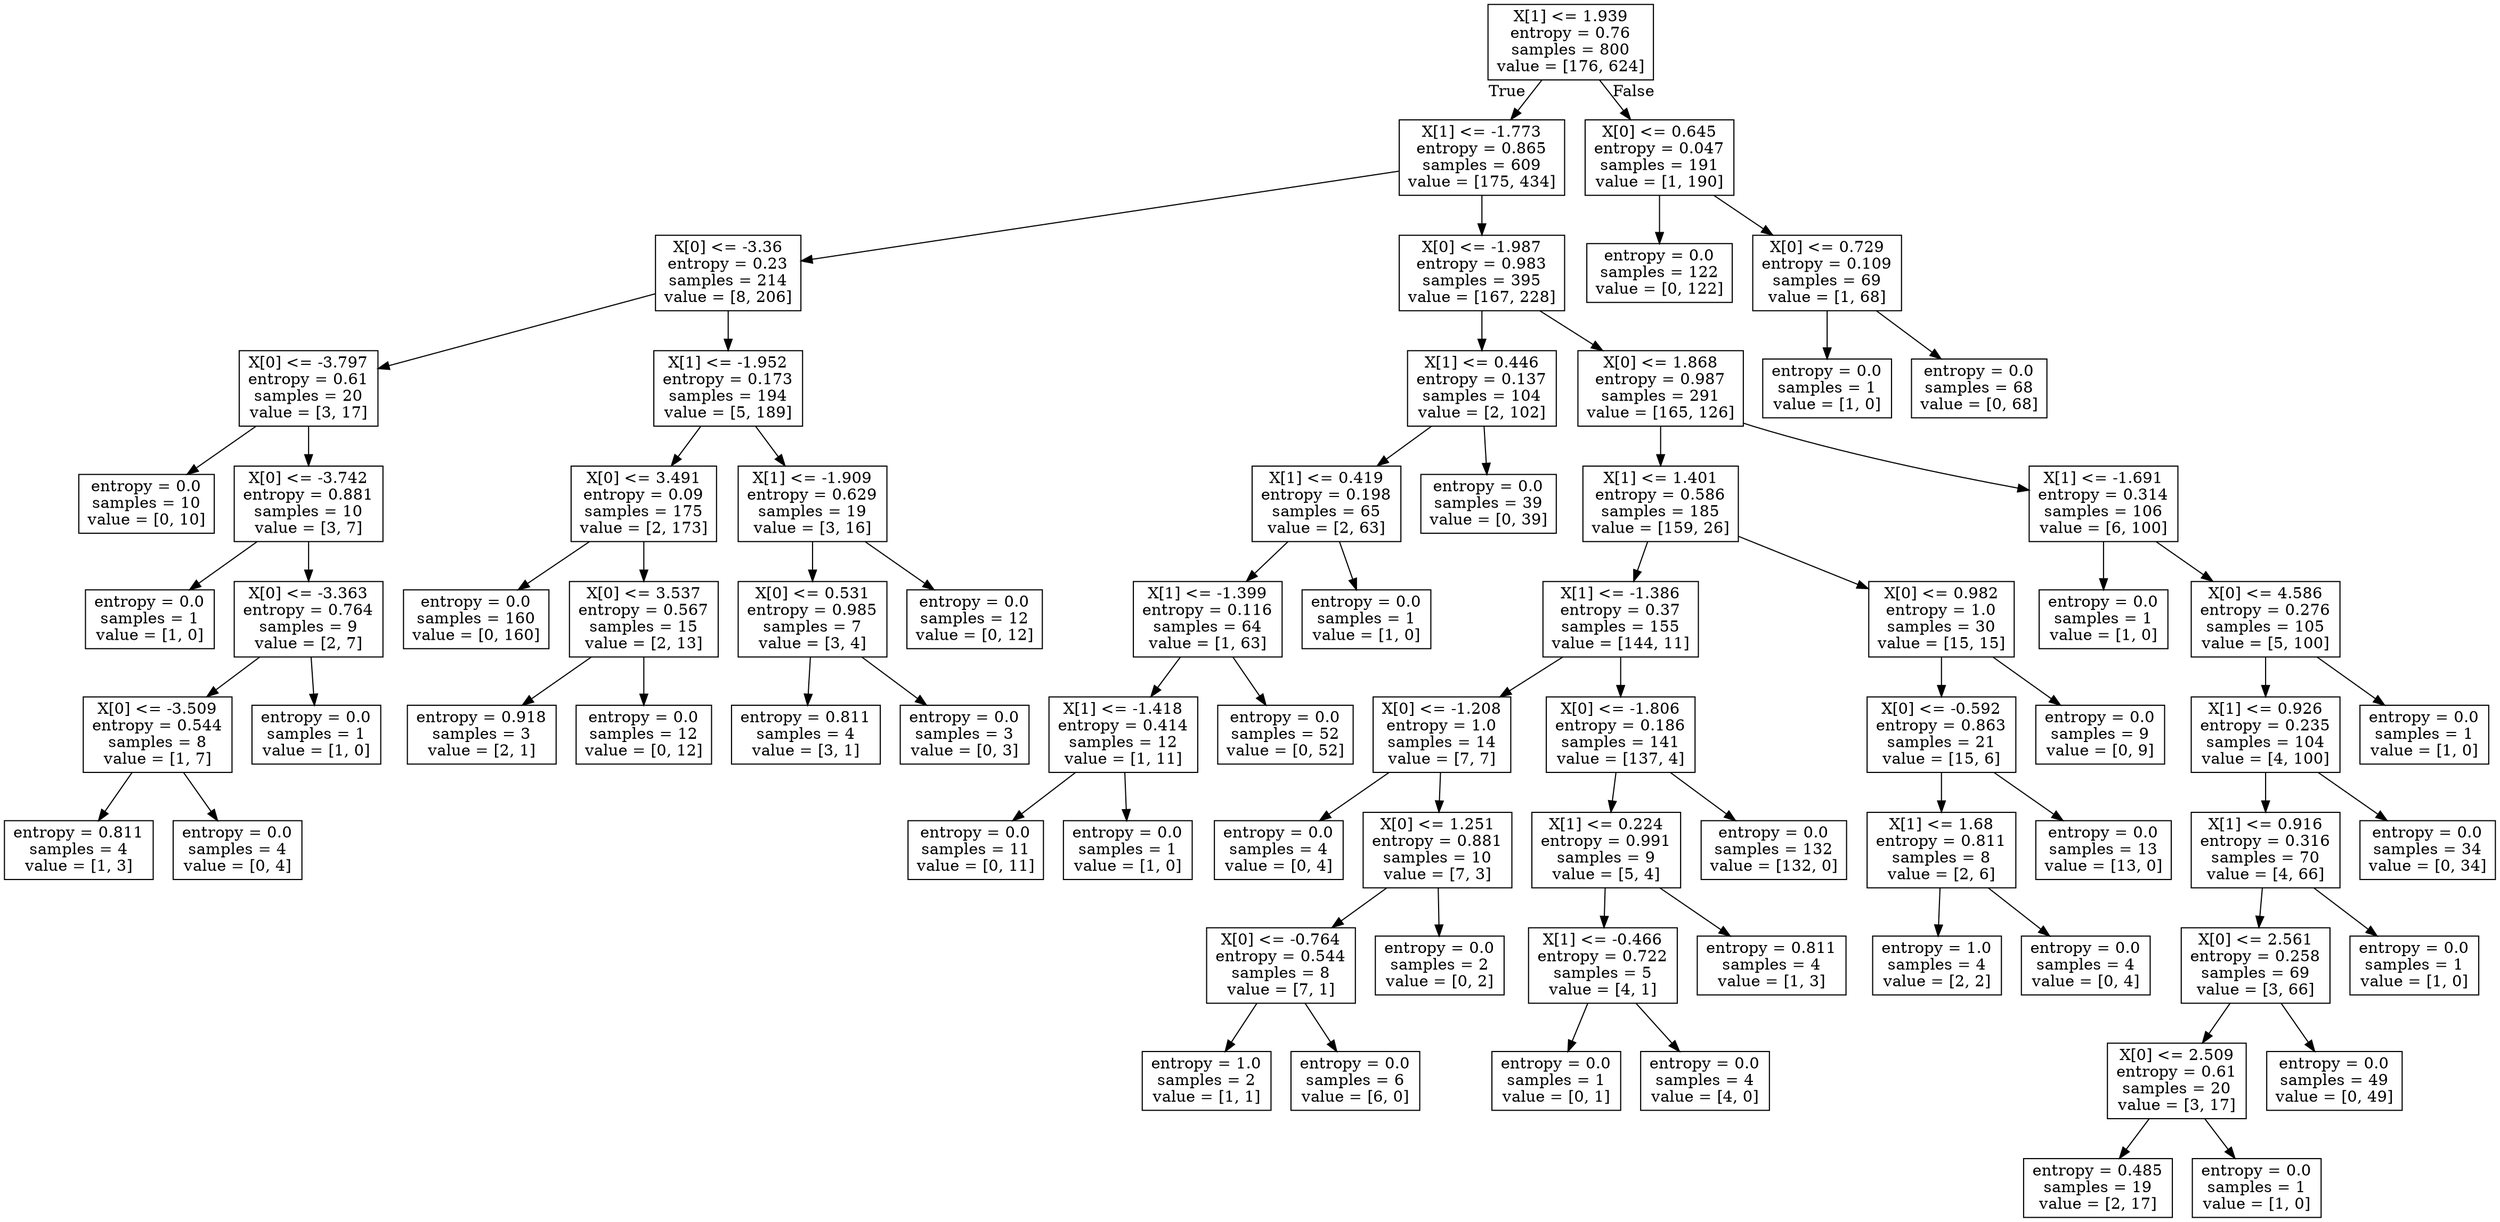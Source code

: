 digraph Tree {
node [shape=box] ;
0 [label="X[1] <= 1.939\nentropy = 0.76\nsamples = 800\nvalue = [176, 624]"] ;
1 [label="X[1] <= -1.773\nentropy = 0.865\nsamples = 609\nvalue = [175, 434]"] ;
0 -> 1 [labeldistance=2.5, labelangle=45, headlabel="True"] ;
2 [label="X[0] <= -3.36\nentropy = 0.23\nsamples = 214\nvalue = [8, 206]"] ;
1 -> 2 ;
3 [label="X[0] <= -3.797\nentropy = 0.61\nsamples = 20\nvalue = [3, 17]"] ;
2 -> 3 ;
4 [label="entropy = 0.0\nsamples = 10\nvalue = [0, 10]"] ;
3 -> 4 ;
5 [label="X[0] <= -3.742\nentropy = 0.881\nsamples = 10\nvalue = [3, 7]"] ;
3 -> 5 ;
6 [label="entropy = 0.0\nsamples = 1\nvalue = [1, 0]"] ;
5 -> 6 ;
7 [label="X[0] <= -3.363\nentropy = 0.764\nsamples = 9\nvalue = [2, 7]"] ;
5 -> 7 ;
8 [label="X[0] <= -3.509\nentropy = 0.544\nsamples = 8\nvalue = [1, 7]"] ;
7 -> 8 ;
9 [label="entropy = 0.811\nsamples = 4\nvalue = [1, 3]"] ;
8 -> 9 ;
10 [label="entropy = 0.0\nsamples = 4\nvalue = [0, 4]"] ;
8 -> 10 ;
11 [label="entropy = 0.0\nsamples = 1\nvalue = [1, 0]"] ;
7 -> 11 ;
12 [label="X[1] <= -1.952\nentropy = 0.173\nsamples = 194\nvalue = [5, 189]"] ;
2 -> 12 ;
13 [label="X[0] <= 3.491\nentropy = 0.09\nsamples = 175\nvalue = [2, 173]"] ;
12 -> 13 ;
14 [label="entropy = 0.0\nsamples = 160\nvalue = [0, 160]"] ;
13 -> 14 ;
15 [label="X[0] <= 3.537\nentropy = 0.567\nsamples = 15\nvalue = [2, 13]"] ;
13 -> 15 ;
16 [label="entropy = 0.918\nsamples = 3\nvalue = [2, 1]"] ;
15 -> 16 ;
17 [label="entropy = 0.0\nsamples = 12\nvalue = [0, 12]"] ;
15 -> 17 ;
18 [label="X[1] <= -1.909\nentropy = 0.629\nsamples = 19\nvalue = [3, 16]"] ;
12 -> 18 ;
19 [label="X[0] <= 0.531\nentropy = 0.985\nsamples = 7\nvalue = [3, 4]"] ;
18 -> 19 ;
20 [label="entropy = 0.811\nsamples = 4\nvalue = [3, 1]"] ;
19 -> 20 ;
21 [label="entropy = 0.0\nsamples = 3\nvalue = [0, 3]"] ;
19 -> 21 ;
22 [label="entropy = 0.0\nsamples = 12\nvalue = [0, 12]"] ;
18 -> 22 ;
23 [label="X[0] <= -1.987\nentropy = 0.983\nsamples = 395\nvalue = [167, 228]"] ;
1 -> 23 ;
24 [label="X[1] <= 0.446\nentropy = 0.137\nsamples = 104\nvalue = [2, 102]"] ;
23 -> 24 ;
25 [label="X[1] <= 0.419\nentropy = 0.198\nsamples = 65\nvalue = [2, 63]"] ;
24 -> 25 ;
26 [label="X[1] <= -1.399\nentropy = 0.116\nsamples = 64\nvalue = [1, 63]"] ;
25 -> 26 ;
27 [label="X[1] <= -1.418\nentropy = 0.414\nsamples = 12\nvalue = [1, 11]"] ;
26 -> 27 ;
28 [label="entropy = 0.0\nsamples = 11\nvalue = [0, 11]"] ;
27 -> 28 ;
29 [label="entropy = 0.0\nsamples = 1\nvalue = [1, 0]"] ;
27 -> 29 ;
30 [label="entropy = 0.0\nsamples = 52\nvalue = [0, 52]"] ;
26 -> 30 ;
31 [label="entropy = 0.0\nsamples = 1\nvalue = [1, 0]"] ;
25 -> 31 ;
32 [label="entropy = 0.0\nsamples = 39\nvalue = [0, 39]"] ;
24 -> 32 ;
33 [label="X[0] <= 1.868\nentropy = 0.987\nsamples = 291\nvalue = [165, 126]"] ;
23 -> 33 ;
34 [label="X[1] <= 1.401\nentropy = 0.586\nsamples = 185\nvalue = [159, 26]"] ;
33 -> 34 ;
35 [label="X[1] <= -1.386\nentropy = 0.37\nsamples = 155\nvalue = [144, 11]"] ;
34 -> 35 ;
36 [label="X[0] <= -1.208\nentropy = 1.0\nsamples = 14\nvalue = [7, 7]"] ;
35 -> 36 ;
37 [label="entropy = 0.0\nsamples = 4\nvalue = [0, 4]"] ;
36 -> 37 ;
38 [label="X[0] <= 1.251\nentropy = 0.881\nsamples = 10\nvalue = [7, 3]"] ;
36 -> 38 ;
39 [label="X[0] <= -0.764\nentropy = 0.544\nsamples = 8\nvalue = [7, 1]"] ;
38 -> 39 ;
40 [label="entropy = 1.0\nsamples = 2\nvalue = [1, 1]"] ;
39 -> 40 ;
41 [label="entropy = 0.0\nsamples = 6\nvalue = [6, 0]"] ;
39 -> 41 ;
42 [label="entropy = 0.0\nsamples = 2\nvalue = [0, 2]"] ;
38 -> 42 ;
43 [label="X[0] <= -1.806\nentropy = 0.186\nsamples = 141\nvalue = [137, 4]"] ;
35 -> 43 ;
44 [label="X[1] <= 0.224\nentropy = 0.991\nsamples = 9\nvalue = [5, 4]"] ;
43 -> 44 ;
45 [label="X[1] <= -0.466\nentropy = 0.722\nsamples = 5\nvalue = [4, 1]"] ;
44 -> 45 ;
46 [label="entropy = 0.0\nsamples = 1\nvalue = [0, 1]"] ;
45 -> 46 ;
47 [label="entropy = 0.0\nsamples = 4\nvalue = [4, 0]"] ;
45 -> 47 ;
48 [label="entropy = 0.811\nsamples = 4\nvalue = [1, 3]"] ;
44 -> 48 ;
49 [label="entropy = 0.0\nsamples = 132\nvalue = [132, 0]"] ;
43 -> 49 ;
50 [label="X[0] <= 0.982\nentropy = 1.0\nsamples = 30\nvalue = [15, 15]"] ;
34 -> 50 ;
51 [label="X[0] <= -0.592\nentropy = 0.863\nsamples = 21\nvalue = [15, 6]"] ;
50 -> 51 ;
52 [label="X[1] <= 1.68\nentropy = 0.811\nsamples = 8\nvalue = [2, 6]"] ;
51 -> 52 ;
53 [label="entropy = 1.0\nsamples = 4\nvalue = [2, 2]"] ;
52 -> 53 ;
54 [label="entropy = 0.0\nsamples = 4\nvalue = [0, 4]"] ;
52 -> 54 ;
55 [label="entropy = 0.0\nsamples = 13\nvalue = [13, 0]"] ;
51 -> 55 ;
56 [label="entropy = 0.0\nsamples = 9\nvalue = [0, 9]"] ;
50 -> 56 ;
57 [label="X[1] <= -1.691\nentropy = 0.314\nsamples = 106\nvalue = [6, 100]"] ;
33 -> 57 ;
58 [label="entropy = 0.0\nsamples = 1\nvalue = [1, 0]"] ;
57 -> 58 ;
59 [label="X[0] <= 4.586\nentropy = 0.276\nsamples = 105\nvalue = [5, 100]"] ;
57 -> 59 ;
60 [label="X[1] <= 0.926\nentropy = 0.235\nsamples = 104\nvalue = [4, 100]"] ;
59 -> 60 ;
61 [label="X[1] <= 0.916\nentropy = 0.316\nsamples = 70\nvalue = [4, 66]"] ;
60 -> 61 ;
62 [label="X[0] <= 2.561\nentropy = 0.258\nsamples = 69\nvalue = [3, 66]"] ;
61 -> 62 ;
63 [label="X[0] <= 2.509\nentropy = 0.61\nsamples = 20\nvalue = [3, 17]"] ;
62 -> 63 ;
64 [label="entropy = 0.485\nsamples = 19\nvalue = [2, 17]"] ;
63 -> 64 ;
65 [label="entropy = 0.0\nsamples = 1\nvalue = [1, 0]"] ;
63 -> 65 ;
66 [label="entropy = 0.0\nsamples = 49\nvalue = [0, 49]"] ;
62 -> 66 ;
67 [label="entropy = 0.0\nsamples = 1\nvalue = [1, 0]"] ;
61 -> 67 ;
68 [label="entropy = 0.0\nsamples = 34\nvalue = [0, 34]"] ;
60 -> 68 ;
69 [label="entropy = 0.0\nsamples = 1\nvalue = [1, 0]"] ;
59 -> 69 ;
70 [label="X[0] <= 0.645\nentropy = 0.047\nsamples = 191\nvalue = [1, 190]"] ;
0 -> 70 [labeldistance=2.5, labelangle=-45, headlabel="False"] ;
71 [label="entropy = 0.0\nsamples = 122\nvalue = [0, 122]"] ;
70 -> 71 ;
72 [label="X[0] <= 0.729\nentropy = 0.109\nsamples = 69\nvalue = [1, 68]"] ;
70 -> 72 ;
73 [label="entropy = 0.0\nsamples = 1\nvalue = [1, 0]"] ;
72 -> 73 ;
74 [label="entropy = 0.0\nsamples = 68\nvalue = [0, 68]"] ;
72 -> 74 ;
}